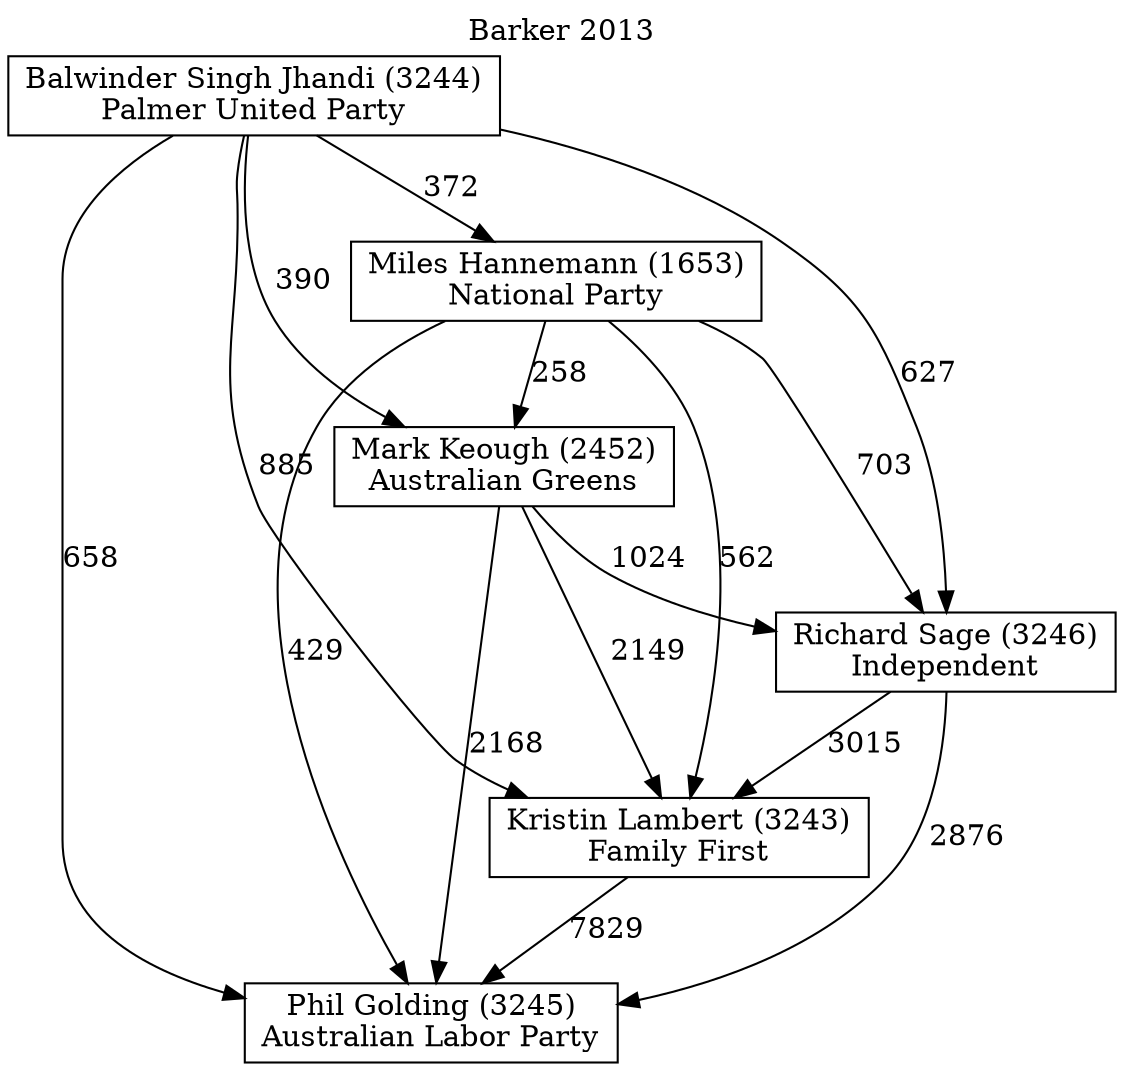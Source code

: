 // House preference flow
digraph "Phil Golding (3245)_Barker_2013" {
	graph [label="Barker 2013" labelloc=t mclimit=10]
	node [shape=box]
	"Balwinder Singh Jhandi (3244)" [label="Balwinder Singh Jhandi (3244)
Palmer United Party"]
	"Kristin Lambert (3243)" [label="Kristin Lambert (3243)
Family First"]
	"Mark Keough (2452)" [label="Mark Keough (2452)
Australian Greens"]
	"Miles Hannemann (1653)" [label="Miles Hannemann (1653)
National Party"]
	"Phil Golding (3245)" [label="Phil Golding (3245)
Australian Labor Party"]
	"Richard Sage (3246)" [label="Richard Sage (3246)
Independent"]
	"Balwinder Singh Jhandi (3244)" -> "Kristin Lambert (3243)" [label=885]
	"Balwinder Singh Jhandi (3244)" -> "Mark Keough (2452)" [label=390]
	"Balwinder Singh Jhandi (3244)" -> "Miles Hannemann (1653)" [label=372]
	"Balwinder Singh Jhandi (3244)" -> "Phil Golding (3245)" [label=658]
	"Balwinder Singh Jhandi (3244)" -> "Richard Sage (3246)" [label=627]
	"Kristin Lambert (3243)" -> "Phil Golding (3245)" [label=7829]
	"Mark Keough (2452)" -> "Kristin Lambert (3243)" [label=2149]
	"Mark Keough (2452)" -> "Phil Golding (3245)" [label=2168]
	"Mark Keough (2452)" -> "Richard Sage (3246)" [label=1024]
	"Miles Hannemann (1653)" -> "Kristin Lambert (3243)" [label=562]
	"Miles Hannemann (1653)" -> "Mark Keough (2452)" [label=258]
	"Miles Hannemann (1653)" -> "Phil Golding (3245)" [label=429]
	"Miles Hannemann (1653)" -> "Richard Sage (3246)" [label=703]
	"Richard Sage (3246)" -> "Kristin Lambert (3243)" [label=3015]
	"Richard Sage (3246)" -> "Phil Golding (3245)" [label=2876]
}
